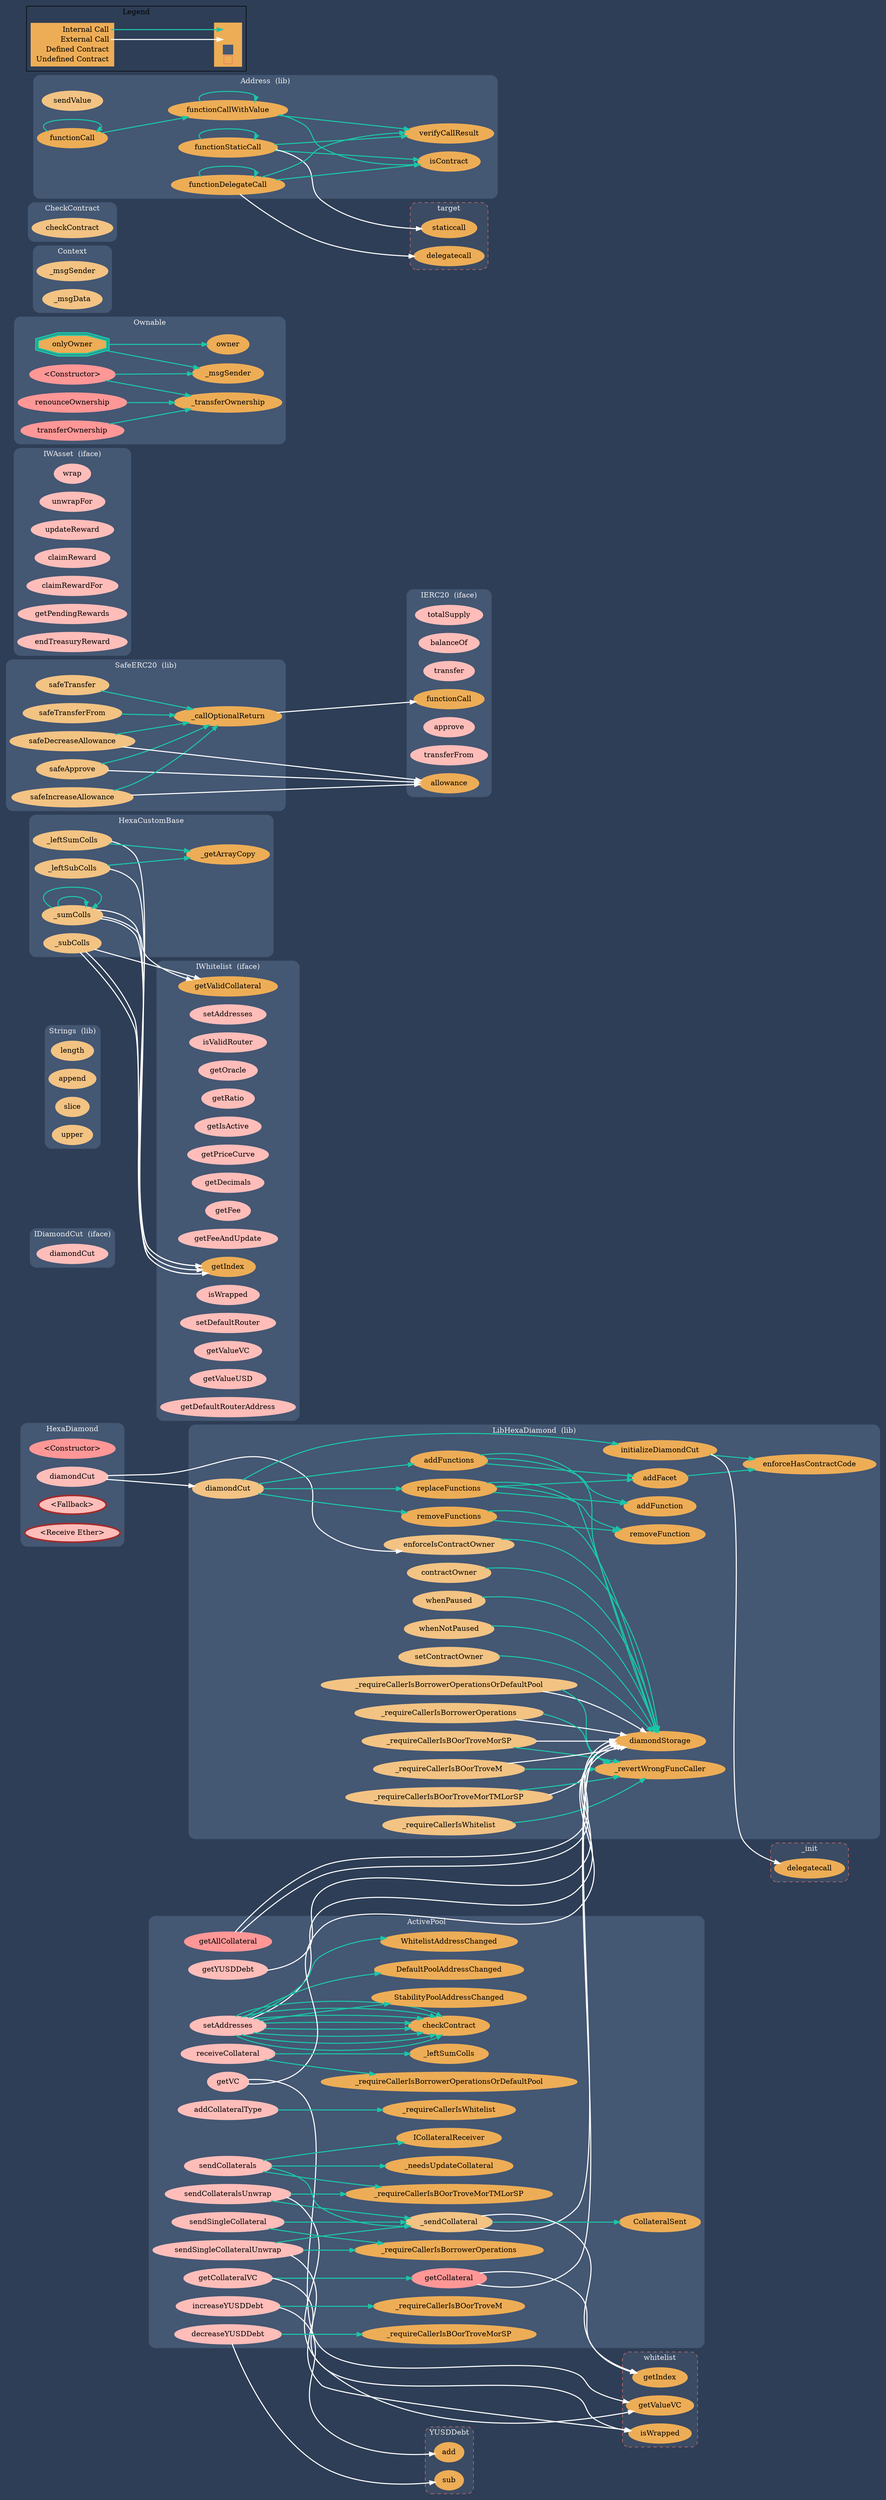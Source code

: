digraph G {
  graph [ ratio = "auto", page = "100", compound =true, bgcolor = "#2e3e56" ];
  node [ style = "filled", fillcolor = "#edad56", color = "#edad56", penwidth =3 ];
  edge [ color = "#fcfcfc", penwidth =2, fontname = "helvetica Neue Ultra Light" ];
subgraph "clusterHexaDiamond" {
  graph [ label = "HexaDiamond", color = "#445773", fontcolor = "#f0f0f0", style = "rounded", bgcolor = "#445773" ];
  "HexaDiamond.<Constructor>" [ label = "<Constructor>", color = "#FF9797", fillcolor = "#FF9797" ];
  "HexaDiamond.diamondCut" [ label = "diamondCut", color = "#ffbdb9", fillcolor = "#ffbdb9" ];
  "HexaDiamond.<Fallback>" [ label = "<Fallback>", color = "brown", fillcolor = "#ffbdb9" ];
  "HexaDiamond.<Receive Ether>" [ label = "<Receive Ether>", color = "brown", fillcolor = "#ffbdb9" ];
}

subgraph "clusterLibHexaDiamond" {
  graph [ label = "LibHexaDiamond  (lib)", color = "#445773", fontcolor = "#f0f0f0", style = "rounded", bgcolor = "#445773" ];
  "LibHexaDiamond.enforceIsContractOwner" [ label = "enforceIsContractOwner", color = "#f2c383", fillcolor = "#f2c383" ];
  "LibHexaDiamond.diamondCut" [ label = "diamondCut", color = "#f2c383", fillcolor = "#f2c383" ];
  "LibHexaDiamond.diamondStorage" [ label = "diamondStorage" ];
  "LibHexaDiamond.setContractOwner" [ label = "setContractOwner", color = "#f2c383", fillcolor = "#f2c383" ];
  "LibHexaDiamond.contractOwner" [ label = "contractOwner", color = "#f2c383", fillcolor = "#f2c383" ];
  "LibHexaDiamond.whenPaused" [ label = "whenPaused", color = "#f2c383", fillcolor = "#f2c383" ];
  "LibHexaDiamond.whenNotPaused" [ label = "whenNotPaused", color = "#f2c383", fillcolor = "#f2c383" ];
  "LibHexaDiamond.addFunctions" [ label = "addFunctions" ];
  "LibHexaDiamond.replaceFunctions" [ label = "replaceFunctions" ];
  "LibHexaDiamond.removeFunctions" [ label = "removeFunctions" ];
  "LibHexaDiamond.addFacet" [ label = "addFacet" ];
  "LibHexaDiamond.addFunction" [ label = "addFunction" ];
  "LibHexaDiamond.removeFunction" [ label = "removeFunction" ];
  "LibHexaDiamond.initializeDiamondCut" [ label = "initializeDiamondCut" ];
  "LibHexaDiamond.enforceHasContractCode" [ label = "enforceHasContractCode" ];
  "LibHexaDiamond._requireCallerIsBOorTroveMorTMLorSP" [ label = "_requireCallerIsBOorTroveMorTMLorSP", color = "#f2c383", fillcolor = "#f2c383" ];
  "LibHexaDiamond._requireCallerIsBorrowerOperationsOrDefaultPool" [ label = "_requireCallerIsBorrowerOperationsOrDefaultPool", color = "#f2c383", fillcolor = "#f2c383" ];
  "LibHexaDiamond._requireCallerIsBorrowerOperations" [ label = "_requireCallerIsBorrowerOperations", color = "#f2c383", fillcolor = "#f2c383" ];
  "LibHexaDiamond._requireCallerIsBOorTroveMorSP" [ label = "_requireCallerIsBOorTroveMorSP", color = "#f2c383", fillcolor = "#f2c383" ];
  "LibHexaDiamond._requireCallerIsBOorTroveM" [ label = "_requireCallerIsBOorTroveM", color = "#f2c383", fillcolor = "#f2c383" ];
  "LibHexaDiamond._requireCallerIsWhitelist" [ label = "_requireCallerIsWhitelist", color = "#f2c383", fillcolor = "#f2c383" ];
  "LibHexaDiamond._revertWrongFuncCaller" [ label = "_revertWrongFuncCaller" ];
}

subgraph "clusterIDiamondCut" {
  graph [ label = "IDiamondCut  (iface)", color = "#445773", fontcolor = "#f0f0f0", style = "rounded", bgcolor = "#445773" ];
  "IDiamondCut.diamondCut" [ label = "diamondCut", color = "#ffbdb9", fillcolor = "#ffbdb9" ];
}

subgraph "clusterStrings" {
  graph [ label = "Strings  (lib)", color = "#445773", fontcolor = "#f0f0f0", style = "rounded", bgcolor = "#445773" ];
  "Strings.length" [ label = "length", color = "#f2c383", fillcolor = "#f2c383" ];
  "Strings.append" [ label = "append", color = "#f2c383", fillcolor = "#f2c383" ];
  "Strings.slice" [ label = "slice", color = "#f2c383", fillcolor = "#f2c383" ];
  "Strings.upper" [ label = "upper", color = "#f2c383", fillcolor = "#f2c383" ];
}

subgraph "clusterActivePool" {
  graph [ label = "ActivePool", color = "#445773", fontcolor = "#f0f0f0", style = "rounded", bgcolor = "#445773" ];
  "ActivePool.setAddresses" [ label = "setAddresses", color = "#ffbdb9", fillcolor = "#ffbdb9" ];
  "ActivePool.getCollateral" [ label = "getCollateral", color = "#FF9797", fillcolor = "#FF9797" ];
  "ActivePool.getAllCollateral" [ label = "getAllCollateral", color = "#FF9797", fillcolor = "#FF9797" ];
  "ActivePool.getCollateralVC" [ label = "getCollateralVC", color = "#ffbdb9", fillcolor = "#ffbdb9" ];
  "ActivePool.getVC" [ label = "getVC", color = "#ffbdb9", fillcolor = "#ffbdb9" ];
  "ActivePool.getYUSDDebt" [ label = "getYUSDDebt", color = "#ffbdb9", fillcolor = "#ffbdb9" ];
  "ActivePool._sendCollateral" [ label = "_sendCollateral", color = "#f2c383", fillcolor = "#f2c383" ];
  "ActivePool.sendCollaterals" [ label = "sendCollaterals", color = "#ffbdb9", fillcolor = "#ffbdb9" ];
  "ActivePool.sendCollateralsUnwrap" [ label = "sendCollateralsUnwrap", color = "#ffbdb9", fillcolor = "#ffbdb9" ];
  "ActivePool.sendSingleCollateral" [ label = "sendSingleCollateral", color = "#ffbdb9", fillcolor = "#ffbdb9" ];
  "ActivePool.sendSingleCollateralUnwrap" [ label = "sendSingleCollateralUnwrap", color = "#ffbdb9", fillcolor = "#ffbdb9" ];
  "ActivePool._needsUpdateCollateral" [ label = "_needsUpdateCollateral" ];
  "ActivePool.increaseYUSDDebt" [ label = "increaseYUSDDebt", color = "#ffbdb9", fillcolor = "#ffbdb9" ];
  "ActivePool.decreaseYUSDDebt" [ label = "decreaseYUSDDebt", color = "#ffbdb9", fillcolor = "#ffbdb9" ];
  "ActivePool.receiveCollateral" [ label = "receiveCollateral", color = "#ffbdb9", fillcolor = "#ffbdb9" ];
  "ActivePool.addCollateralType" [ label = "addCollateralType", color = "#ffbdb9", fillcolor = "#ffbdb9" ];
  "ActivePool.checkContract" [ label = "checkContract" ];
  "ActivePool.StabilityPoolAddressChanged" [ label = "StabilityPoolAddressChanged" ];
  "ActivePool.DefaultPoolAddressChanged" [ label = "DefaultPoolAddressChanged" ];
  "ActivePool.WhitelistAddressChanged" [ label = "WhitelistAddressChanged" ];
  "ActivePool.CollateralSent" [ label = "CollateralSent" ];
  "ActivePool._requireCallerIsBOorTroveMorTMLorSP" [ label = "_requireCallerIsBOorTroveMorTMLorSP" ];
  "ActivePool.ICollateralReceiver" [ label = "ICollateralReceiver" ];
  "ActivePool._requireCallerIsBorrowerOperations" [ label = "_requireCallerIsBorrowerOperations" ];
  "ActivePool._requireCallerIsBOorTroveM" [ label = "_requireCallerIsBOorTroveM" ];
  "ActivePool._requireCallerIsBOorTroveMorSP" [ label = "_requireCallerIsBOorTroveMorSP" ];
  "ActivePool._requireCallerIsBorrowerOperationsOrDefaultPool" [ label = "_requireCallerIsBorrowerOperationsOrDefaultPool" ];
  "ActivePool._leftSumColls" [ label = "_leftSumColls" ];
  "ActivePool._requireCallerIsWhitelist" [ label = "_requireCallerIsWhitelist" ];
}

subgraph "clusterIWhitelist" {
  graph [ label = "IWhitelist  (iface)", color = "#445773", fontcolor = "#f0f0f0", style = "rounded", bgcolor = "#445773" ];
  "IWhitelist.getValidCollateral" [ label = "getValidCollateral" ];
  "IWhitelist.setAddresses" [ label = "setAddresses", color = "#ffbdb9", fillcolor = "#ffbdb9" ];
  "IWhitelist.isValidRouter" [ label = "isValidRouter", color = "#ffbdb9", fillcolor = "#ffbdb9" ];
  "IWhitelist.getOracle" [ label = "getOracle", color = "#ffbdb9", fillcolor = "#ffbdb9" ];
  "IWhitelist.getRatio" [ label = "getRatio", color = "#ffbdb9", fillcolor = "#ffbdb9" ];
  "IWhitelist.getIsActive" [ label = "getIsActive", color = "#ffbdb9", fillcolor = "#ffbdb9" ];
  "IWhitelist.getPriceCurve" [ label = "getPriceCurve", color = "#ffbdb9", fillcolor = "#ffbdb9" ];
  "IWhitelist.getDecimals" [ label = "getDecimals", color = "#ffbdb9", fillcolor = "#ffbdb9" ];
  "IWhitelist.getFee" [ label = "getFee", color = "#ffbdb9", fillcolor = "#ffbdb9" ];
  "IWhitelist.getFeeAndUpdate" [ label = "getFeeAndUpdate", color = "#ffbdb9", fillcolor = "#ffbdb9" ];
  "IWhitelist.getIndex" [ label = "getIndex" ];
  "IWhitelist.isWrapped" [ label = "isWrapped", color = "#ffbdb9", fillcolor = "#ffbdb9" ];
  "IWhitelist.setDefaultRouter" [ label = "setDefaultRouter", color = "#ffbdb9", fillcolor = "#ffbdb9" ];
  "IWhitelist.getValueVC" [ label = "getValueVC", color = "#ffbdb9", fillcolor = "#ffbdb9" ];
  "IWhitelist.getValueUSD" [ label = "getValueUSD", color = "#ffbdb9", fillcolor = "#ffbdb9" ];
  "IWhitelist.getDefaultRouterAddress" [ label = "getDefaultRouterAddress", color = "#ffbdb9", fillcolor = "#ffbdb9" ];
}

subgraph "clusterIERC20" {
  graph [ label = "IERC20  (iface)", color = "#445773", fontcolor = "#f0f0f0", style = "rounded", bgcolor = "#445773" ];
  "IERC20.totalSupply" [ label = "totalSupply", color = "#ffbdb9", fillcolor = "#ffbdb9" ];
  "IERC20.balanceOf" [ label = "balanceOf", color = "#ffbdb9", fillcolor = "#ffbdb9" ];
  "IERC20.transfer" [ label = "transfer", color = "#ffbdb9", fillcolor = "#ffbdb9" ];
  "IERC20.allowance" [ label = "allowance" ];
  "IERC20.approve" [ label = "approve", color = "#ffbdb9", fillcolor = "#ffbdb9" ];
  "IERC20.transferFrom" [ label = "transferFrom", color = "#ffbdb9", fillcolor = "#ffbdb9" ];
  "IERC20.functionCall" [ label = "functionCall" ];
}

subgraph "clusterIWAsset" {
  graph [ label = "IWAsset  (iface)", color = "#445773", fontcolor = "#f0f0f0", style = "rounded", bgcolor = "#445773" ];
  "IWAsset.wrap" [ label = "wrap", color = "#ffbdb9", fillcolor = "#ffbdb9" ];
  "IWAsset.unwrapFor" [ label = "unwrapFor", color = "#ffbdb9", fillcolor = "#ffbdb9" ];
  "IWAsset.updateReward" [ label = "updateReward", color = "#ffbdb9", fillcolor = "#ffbdb9" ];
  "IWAsset.claimReward" [ label = "claimReward", color = "#ffbdb9", fillcolor = "#ffbdb9" ];
  "IWAsset.claimRewardFor" [ label = "claimRewardFor", color = "#ffbdb9", fillcolor = "#ffbdb9" ];
  "IWAsset.getPendingRewards" [ label = "getPendingRewards", color = "#ffbdb9", fillcolor = "#ffbdb9" ];
  "IWAsset.endTreasuryReward" [ label = "endTreasuryReward", color = "#ffbdb9", fillcolor = "#ffbdb9" ];
}

subgraph "clusterOwnable" {
  graph [ label = "Ownable", color = "#445773", fontcolor = "#f0f0f0", style = "rounded", bgcolor = "#445773" ];
  "Ownable.<Constructor>" [ label = "<Constructor>", color = "#FF9797", fillcolor = "#FF9797" ];
  "Ownable.owner" [ label = "owner" ];
  "Ownable.onlyOwner" [ label = "onlyOwner", color = "#1bc6a6", shape =doubleoctagon ];
  "Ownable.renounceOwnership" [ label = "renounceOwnership", color = "#FF9797", fillcolor = "#FF9797" ];
  "Ownable.transferOwnership" [ label = "transferOwnership", color = "#FF9797", fillcolor = "#FF9797" ];
  "Ownable._transferOwnership" [ label = "_transferOwnership" ];
  "Ownable._msgSender" [ label = "_msgSender" ];
}

subgraph "clusterContext" {
  graph [ label = "Context", color = "#445773", fontcolor = "#f0f0f0", style = "rounded", bgcolor = "#445773" ];
  "Context._msgSender" [ label = "_msgSender", color = "#f2c383", fillcolor = "#f2c383" ];
  "Context._msgData" [ label = "_msgData", color = "#f2c383", fillcolor = "#f2c383" ];
}

subgraph "clusterCheckContract" {
  graph [ label = "CheckContract", color = "#445773", fontcolor = "#f0f0f0", style = "rounded", bgcolor = "#445773" ];
  "CheckContract.checkContract" [ label = "checkContract", color = "#f2c383", fillcolor = "#f2c383" ];
}

subgraph "clusterHexaCustomBase" {
  graph [ label = "HexaCustomBase", color = "#445773", fontcolor = "#f0f0f0", style = "rounded", bgcolor = "#445773" ];
  "HexaCustomBase._sumColls" [ label = "_sumColls", color = "#f2c383", fillcolor = "#f2c383" ];
  "HexaCustomBase._leftSumColls" [ label = "_leftSumColls", color = "#f2c383", fillcolor = "#f2c383" ];
  "HexaCustomBase._leftSubColls" [ label = "_leftSubColls", color = "#f2c383", fillcolor = "#f2c383" ];
  "HexaCustomBase._subColls" [ label = "_subColls", color = "#f2c383", fillcolor = "#f2c383" ];
  "HexaCustomBase._getArrayCopy" [ label = "_getArrayCopy" ];
}

subgraph "clusterBaseMath" {
  graph [ label = "BaseMath", color = "#445773", fontcolor = "#f0f0f0", style = "rounded", bgcolor = "#445773" ];
}

subgraph "clusterSafeERC20" {
  graph [ label = "SafeERC20  (lib)", color = "#445773", fontcolor = "#f0f0f0", style = "rounded", bgcolor = "#445773" ];
  "SafeERC20.safeTransfer" [ label = "safeTransfer", color = "#f2c383", fillcolor = "#f2c383" ];
  "SafeERC20.safeTransferFrom" [ label = "safeTransferFrom", color = "#f2c383", fillcolor = "#f2c383" ];
  "SafeERC20.safeApprove" [ label = "safeApprove", color = "#f2c383", fillcolor = "#f2c383" ];
  "SafeERC20.safeIncreaseAllowance" [ label = "safeIncreaseAllowance", color = "#f2c383", fillcolor = "#f2c383" ];
  "SafeERC20.safeDecreaseAllowance" [ label = "safeDecreaseAllowance", color = "#f2c383", fillcolor = "#f2c383" ];
  "SafeERC20._callOptionalReturn" [ label = "_callOptionalReturn" ];
}

subgraph "clusterAddress" {
  graph [ label = "Address  (lib)", color = "#445773", fontcolor = "#f0f0f0", style = "rounded", bgcolor = "#445773" ];
  "Address.isContract" [ label = "isContract" ];
  "Address.sendValue" [ label = "sendValue", color = "#f2c383", fillcolor = "#f2c383" ];
  "Address.functionCall" [ label = "functionCall" ];
  "Address.functionCallWithValue" [ label = "functionCallWithValue" ];
  "Address.functionStaticCall" [ label = "functionStaticCall" ];
  "Address.functionDelegateCall" [ label = "functionDelegateCall" ];
  "Address.verifyCallResult" [ label = "verifyCallResult" ];
}

subgraph "cluster_init" {
  graph [ label = "_init", color = "#e8726d", fontcolor = "#f0f0f0", style = "rounded,dashed", bgcolor = "#3b4b63" ];
  "_init.delegatecall" [ label = "delegatecall" ];
}

subgraph "clusterwhitelist" {
  graph [ label = "whitelist", color = "#e8726d", fontcolor = "#f0f0f0", style = "rounded,dashed", bgcolor = "#3b4b63" ];
  "whitelist.getIndex" [ label = "getIndex" ];
  "whitelist.getValueVC" [ label = "getValueVC" ];
  "whitelist.isWrapped" [ label = "isWrapped" ];
}

subgraph "clusterYUSDDebt" {
  graph [ label = "YUSDDebt", color = "#e8726d", fontcolor = "#f0f0f0", style = "rounded,dashed", bgcolor = "#3b4b63" ];
  "YUSDDebt.add" [ label = "add" ];
  "YUSDDebt.sub" [ label = "sub" ];
}

subgraph "clustertarget" {
  graph [ label = "target", color = "#e8726d", fontcolor = "#f0f0f0", style = "rounded,dashed", bgcolor = "#3b4b63" ];
  "target.staticcall" [ label = "staticcall" ];
  "target.delegatecall" [ label = "delegatecall" ];
}

  "HexaDiamond.diamondCut";
  "LibHexaDiamond.enforceIsContractOwner";
  "LibHexaDiamond.diamondCut";
  "LibHexaDiamond.setContractOwner";
  "LibHexaDiamond.diamondStorage";
  "LibHexaDiamond.contractOwner";
  "LibHexaDiamond.whenPaused";
  "LibHexaDiamond.whenNotPaused";
  "LibHexaDiamond.addFunctions";
  "LibHexaDiamond.replaceFunctions";
  "LibHexaDiamond.removeFunctions";
  "LibHexaDiamond.initializeDiamondCut";
  "LibHexaDiamond.addFacet";
  "LibHexaDiamond.addFunction";
  "LibHexaDiamond.removeFunction";
  "LibHexaDiamond.enforceHasContractCode";
  "_init.delegatecall";
  "LibHexaDiamond._requireCallerIsBOorTroveMorTMLorSP";
  "LibHexaDiamond._revertWrongFuncCaller";
  "LibHexaDiamond._requireCallerIsBorrowerOperationsOrDefaultPool";
  "LibHexaDiamond._requireCallerIsBorrowerOperations";
  "LibHexaDiamond._requireCallerIsBOorTroveMorSP";
  "LibHexaDiamond._requireCallerIsBOorTroveM";
  "LibHexaDiamond._requireCallerIsWhitelist";
  "ActivePool.setAddresses";
  "ActivePool.checkContract";
  "ActivePool.StabilityPoolAddressChanged";
  "ActivePool.DefaultPoolAddressChanged";
  "ActivePool.WhitelistAddressChanged";
  "ActivePool.getCollateral";
  "whitelist.getIndex";
  "ActivePool.getAllCollateral";
  "ActivePool.getCollateralVC";
  "whitelist.getValueVC";
  "ActivePool.getVC";
  "ActivePool.getYUSDDebt";
  "ActivePool._sendCollateral";
  "ActivePool.CollateralSent";
  "ActivePool.sendCollaterals";
  "ActivePool._requireCallerIsBOorTroveMorTMLorSP";
  "ActivePool._needsUpdateCollateral";
  "ActivePool.ICollateralReceiver";
  "ActivePool.sendCollateralsUnwrap";
  "whitelist.isWrapped";
  "ActivePool.sendSingleCollateral";
  "ActivePool._requireCallerIsBorrowerOperations";
  "ActivePool.sendSingleCollateralUnwrap";
  "ActivePool.increaseYUSDDebt";
  "ActivePool._requireCallerIsBOorTroveM";
  "YUSDDebt.add";
  "ActivePool.decreaseYUSDDebt";
  "ActivePool._requireCallerIsBOorTroveMorSP";
  "YUSDDebt.sub";
  "ActivePool.receiveCollateral";
  "ActivePool._requireCallerIsBorrowerOperationsOrDefaultPool";
  "ActivePool._leftSumColls";
  "ActivePool.addCollateralType";
  "ActivePool._requireCallerIsWhitelist";
  "Ownable.<Constructor>";
  "Ownable._transferOwnership";
  "Ownable._msgSender";
  "Ownable.onlyOwner";
  "Ownable.owner";
  "Ownable.renounceOwnership";
  "Ownable.transferOwnership";
  "HexaCustomBase._sumColls";
  "IWhitelist.getValidCollateral";
  "IWhitelist.getIndex";
  "HexaCustomBase._leftSumColls";
  "HexaCustomBase._getArrayCopy";
  "HexaCustomBase._leftSubColls";
  "HexaCustomBase._subColls";
  "SafeERC20.safeTransfer";
  "SafeERC20._callOptionalReturn";
  "SafeERC20.safeTransferFrom";
  "SafeERC20.safeApprove";
  "IERC20.allowance";
  "SafeERC20.safeIncreaseAllowance";
  "SafeERC20.safeDecreaseAllowance";
  "IERC20.functionCall";
  "Address.functionCall";
  "Address.functionCallWithValue";
  "Address.isContract";
  "Address.verifyCallResult";
  "Address.functionStaticCall";
  "target.staticcall";
  "Address.functionDelegateCall";
  "target.delegatecall";
  "HexaDiamond.diamondCut" -> "LibHexaDiamond.enforceIsContractOwner" [ color = "white" ];
  "HexaDiamond.diamondCut" -> "LibHexaDiamond.diamondCut" [ color = "white" ];
  "LibHexaDiamond.setContractOwner" -> "LibHexaDiamond.diamondStorage" [ color = "#1bc6a6" ];
  "LibHexaDiamond.contractOwner" -> "LibHexaDiamond.diamondStorage" [ color = "#1bc6a6" ];
  "LibHexaDiamond.enforceIsContractOwner" -> "LibHexaDiamond.diamondStorage" [ color = "#1bc6a6" ];
  "LibHexaDiamond.whenPaused" -> "LibHexaDiamond.diamondStorage" [ color = "#1bc6a6" ];
  "LibHexaDiamond.whenNotPaused" -> "LibHexaDiamond.diamondStorage" [ color = "#1bc6a6" ];
  "LibHexaDiamond.diamondCut" -> "LibHexaDiamond.addFunctions" [ color = "#1bc6a6" ];
  "LibHexaDiamond.diamondCut" -> "LibHexaDiamond.replaceFunctions" [ color = "#1bc6a6" ];
  "LibHexaDiamond.diamondCut" -> "LibHexaDiamond.removeFunctions" [ color = "#1bc6a6" ];
  "LibHexaDiamond.diamondCut" -> "LibHexaDiamond.initializeDiamondCut" [ color = "#1bc6a6" ];
  "LibHexaDiamond.addFunctions" -> "LibHexaDiamond.diamondStorage" [ color = "#1bc6a6" ];
  "LibHexaDiamond.addFunctions" -> "LibHexaDiamond.addFacet" [ color = "#1bc6a6" ];
  "LibHexaDiamond.addFunctions" -> "LibHexaDiamond.addFunction" [ color = "#1bc6a6" ];
  "LibHexaDiamond.replaceFunctions" -> "LibHexaDiamond.diamondStorage" [ color = "#1bc6a6" ];
  "LibHexaDiamond.replaceFunctions" -> "LibHexaDiamond.addFacet" [ color = "#1bc6a6" ];
  "LibHexaDiamond.replaceFunctions" -> "LibHexaDiamond.removeFunction" [ color = "#1bc6a6" ];
  "LibHexaDiamond.replaceFunctions" -> "LibHexaDiamond.addFunction" [ color = "#1bc6a6" ];
  "LibHexaDiamond.removeFunctions" -> "LibHexaDiamond.diamondStorage" [ color = "#1bc6a6" ];
  "LibHexaDiamond.removeFunctions" -> "LibHexaDiamond.removeFunction" [ color = "#1bc6a6" ];
  "LibHexaDiamond.addFacet" -> "LibHexaDiamond.enforceHasContractCode" [ color = "#1bc6a6" ];
  "LibHexaDiamond.initializeDiamondCut" -> "LibHexaDiamond.enforceHasContractCode" [ color = "#1bc6a6" ];
  "LibHexaDiamond.initializeDiamondCut" -> "_init.delegatecall" [ color = "white" ];
  "LibHexaDiamond._requireCallerIsBOorTroveMorTMLorSP" -> "LibHexaDiamond.diamondStorage" [ color = "white" ];
  "LibHexaDiamond._requireCallerIsBOorTroveMorTMLorSP" -> "LibHexaDiamond._revertWrongFuncCaller" [ color = "#1bc6a6" ];
  "LibHexaDiamond._requireCallerIsBorrowerOperationsOrDefaultPool" -> "LibHexaDiamond.diamondStorage" [ color = "white" ];
  "LibHexaDiamond._requireCallerIsBorrowerOperationsOrDefaultPool" -> "LibHexaDiamond._revertWrongFuncCaller" [ color = "#1bc6a6" ];
  "LibHexaDiamond._requireCallerIsBorrowerOperations" -> "LibHexaDiamond.diamondStorage" [ color = "white" ];
  "LibHexaDiamond._requireCallerIsBorrowerOperations" -> "LibHexaDiamond._revertWrongFuncCaller" [ color = "#1bc6a6" ];
  "LibHexaDiamond._requireCallerIsBOorTroveMorSP" -> "LibHexaDiamond.diamondStorage" [ color = "white" ];
  "LibHexaDiamond._requireCallerIsBOorTroveMorSP" -> "LibHexaDiamond._revertWrongFuncCaller" [ color = "#1bc6a6" ];
  "LibHexaDiamond._requireCallerIsBOorTroveM" -> "LibHexaDiamond.diamondStorage" [ color = "white" ];
  "LibHexaDiamond._requireCallerIsBOorTroveM" -> "LibHexaDiamond._revertWrongFuncCaller" [ color = "#1bc6a6" ];
  "LibHexaDiamond._requireCallerIsWhitelist" -> "LibHexaDiamond._revertWrongFuncCaller" [ color = "#1bc6a6" ];
  "ActivePool.setAddresses" -> "ActivePool.checkContract" [ color = "#1bc6a6" ];
  "ActivePool.setAddresses" -> "ActivePool.checkContract" [ color = "#1bc6a6" ];
  "ActivePool.setAddresses" -> "ActivePool.checkContract" [ color = "#1bc6a6" ];
  "ActivePool.setAddresses" -> "ActivePool.checkContract" [ color = "#1bc6a6" ];
  "ActivePool.setAddresses" -> "ActivePool.checkContract" [ color = "#1bc6a6" ];
  "ActivePool.setAddresses" -> "ActivePool.checkContract" [ color = "#1bc6a6" ];
  "ActivePool.setAddresses" -> "ActivePool.checkContract" [ color = "#1bc6a6" ];
  "ActivePool.setAddresses" -> "ActivePool.checkContract" [ color = "#1bc6a6" ];
  "ActivePool.setAddresses" -> "LibHexaDiamond.diamondStorage" [ color = "white" ];
  "ActivePool.setAddresses" -> "ActivePool.StabilityPoolAddressChanged" [ color = "#1bc6a6" ];
  "ActivePool.setAddresses" -> "ActivePool.DefaultPoolAddressChanged" [ color = "#1bc6a6" ];
  "ActivePool.setAddresses" -> "ActivePool.WhitelistAddressChanged" [ color = "#1bc6a6" ];
  "ActivePool.getCollateral" -> "LibHexaDiamond.diamondStorage" [ color = "white" ];
  "ActivePool.getCollateral" -> "whitelist.getIndex" [ color = "white" ];
  "ActivePool.getAllCollateral" -> "LibHexaDiamond.diamondStorage" [ color = "white" ];
  "ActivePool.getAllCollateral" -> "LibHexaDiamond.diamondStorage" [ color = "white" ];
  "ActivePool.getCollateralVC" -> "whitelist.getValueVC" [ color = "white" ];
  "ActivePool.getCollateralVC" -> "ActivePool.getCollateral" [ color = "#1bc6a6" ];
  "ActivePool.getVC" -> "LibHexaDiamond.diamondStorage" [ color = "white" ];
  "ActivePool.getVC" -> "whitelist.getValueVC" [ color = "white" ];
  "ActivePool.getYUSDDebt" -> "LibHexaDiamond.diamondStorage" [ color = "white" ];
  "ActivePool._sendCollateral" -> "LibHexaDiamond.diamondStorage" [ color = "white" ];
  "ActivePool._sendCollateral" -> "whitelist.getIndex" [ color = "white" ];
  "ActivePool._sendCollateral" -> "ActivePool.CollateralSent" [ color = "#1bc6a6" ];
  "ActivePool.sendCollaterals" -> "ActivePool._requireCallerIsBOorTroveMorTMLorSP" [ color = "#1bc6a6" ];
  "ActivePool.sendCollaterals" -> "ActivePool._sendCollateral" [ color = "#1bc6a6" ];
  "ActivePool.sendCollaterals" -> "ActivePool._needsUpdateCollateral" [ color = "#1bc6a6" ];
  "ActivePool.sendCollaterals" -> "ActivePool.ICollateralReceiver" [ color = "#1bc6a6" ];
  "ActivePool.sendCollateralsUnwrap" -> "ActivePool._requireCallerIsBOorTroveMorTMLorSP" [ color = "#1bc6a6" ];
  "ActivePool.sendCollateralsUnwrap" -> "whitelist.isWrapped" [ color = "white" ];
  "ActivePool.sendCollateralsUnwrap" -> "ActivePool._sendCollateral" [ color = "#1bc6a6" ];
  "ActivePool.sendSingleCollateral" -> "ActivePool._requireCallerIsBorrowerOperations" [ color = "#1bc6a6" ];
  "ActivePool.sendSingleCollateral" -> "ActivePool._sendCollateral" [ color = "#1bc6a6" ];
  "ActivePool.sendSingleCollateralUnwrap" -> "ActivePool._requireCallerIsBorrowerOperations" [ color = "#1bc6a6" ];
  "ActivePool.sendSingleCollateralUnwrap" -> "whitelist.isWrapped" [ color = "white" ];
  "ActivePool.sendSingleCollateralUnwrap" -> "ActivePool._sendCollateral" [ color = "#1bc6a6" ];
  "ActivePool.increaseYUSDDebt" -> "ActivePool._requireCallerIsBOorTroveM" [ color = "#1bc6a6" ];
  "ActivePool.increaseYUSDDebt" -> "YUSDDebt.add" [ color = "white" ];
  "ActivePool.decreaseYUSDDebt" -> "ActivePool._requireCallerIsBOorTroveMorSP" [ color = "#1bc6a6" ];
  "ActivePool.decreaseYUSDDebt" -> "YUSDDebt.sub" [ color = "white" ];
  "ActivePool.receiveCollateral" -> "ActivePool._requireCallerIsBorrowerOperationsOrDefaultPool" [ color = "#1bc6a6" ];
  "ActivePool.receiveCollateral" -> "ActivePool._leftSumColls" [ color = "#1bc6a6" ];
  "ActivePool.addCollateralType" -> "ActivePool._requireCallerIsWhitelist" [ color = "#1bc6a6" ];
  "Ownable.<Constructor>" -> "Ownable._transferOwnership" [ color = "#1bc6a6" ];
  "Ownable.<Constructor>" -> "Ownable._msgSender" [ color = "#1bc6a6" ];
  "Ownable.onlyOwner" -> "Ownable.owner" [ color = "#1bc6a6" ];
  "Ownable.onlyOwner" -> "Ownable._msgSender" [ color = "#1bc6a6" ];
  "Ownable.renounceOwnership" -> "Ownable._transferOwnership" [ color = "#1bc6a6" ];
  "Ownable.transferOwnership" -> "Ownable._transferOwnership" [ color = "#1bc6a6" ];
  "HexaCustomBase._sumColls" -> "IWhitelist.getValidCollateral" [ color = "white" ];
  "HexaCustomBase._sumColls" -> "IWhitelist.getIndex" [ color = "white" ];
  "HexaCustomBase._sumColls" -> "IWhitelist.getIndex" [ color = "white" ];
  "HexaCustomBase._sumColls" -> "HexaCustomBase._sumColls" [ color = "#1bc6a6" ];
  "HexaCustomBase._sumColls" -> "HexaCustomBase._sumColls" [ color = "#1bc6a6" ];
  "HexaCustomBase._leftSumColls" -> "HexaCustomBase._getArrayCopy" [ color = "#1bc6a6" ];
  "HexaCustomBase._leftSumColls" -> "IWhitelist.getIndex" [ color = "white" ];
  "HexaCustomBase._leftSubColls" -> "HexaCustomBase._getArrayCopy" [ color = "#1bc6a6" ];
  "HexaCustomBase._leftSubColls" -> "IWhitelist.getIndex" [ color = "white" ];
  "HexaCustomBase._subColls" -> "IWhitelist.getValidCollateral" [ color = "white" ];
  "HexaCustomBase._subColls" -> "IWhitelist.getIndex" [ color = "white" ];
  "HexaCustomBase._subColls" -> "IWhitelist.getIndex" [ color = "white" ];
  "SafeERC20.safeTransfer" -> "SafeERC20._callOptionalReturn" [ color = "#1bc6a6" ];
  "SafeERC20.safeTransferFrom" -> "SafeERC20._callOptionalReturn" [ color = "#1bc6a6" ];
  "SafeERC20.safeApprove" -> "IERC20.allowance" [ color = "white" ];
  "SafeERC20.safeApprove" -> "SafeERC20._callOptionalReturn" [ color = "#1bc6a6" ];
  "SafeERC20.safeIncreaseAllowance" -> "IERC20.allowance" [ color = "white" ];
  "SafeERC20.safeIncreaseAllowance" -> "SafeERC20._callOptionalReturn" [ color = "#1bc6a6" ];
  "SafeERC20.safeDecreaseAllowance" -> "IERC20.allowance" [ color = "white" ];
  "SafeERC20.safeDecreaseAllowance" -> "SafeERC20._callOptionalReturn" [ color = "#1bc6a6" ];
  "SafeERC20._callOptionalReturn" -> "IERC20.functionCall" [ color = "white" ];
  "Address.functionCall" -> "Address.functionCall" [ color = "#1bc6a6" ];
  "Address.functionCall" -> "Address.functionCallWithValue" [ color = "#1bc6a6" ];
  "Address.functionCallWithValue" -> "Address.functionCallWithValue" [ color = "#1bc6a6" ];
  "Address.functionCallWithValue" -> "Address.isContract" [ color = "#1bc6a6" ];
  "Address.functionCallWithValue" -> "Address.verifyCallResult" [ color = "#1bc6a6" ];
  "Address.functionStaticCall" -> "Address.functionStaticCall" [ color = "#1bc6a6" ];
  "Address.functionStaticCall" -> "Address.isContract" [ color = "#1bc6a6" ];
  "Address.functionStaticCall" -> "target.staticcall" [ color = "white" ];
  "Address.functionStaticCall" -> "Address.verifyCallResult" [ color = "#1bc6a6" ];
  "Address.functionDelegateCall" -> "Address.functionDelegateCall" [ color = "#1bc6a6" ];
  "Address.functionDelegateCall" -> "Address.isContract" [ color = "#1bc6a6" ];
  "Address.functionDelegateCall" -> "target.delegatecall" [ color = "white" ];
  "Address.functionDelegateCall" -> "Address.verifyCallResult" [ color = "#1bc6a6" ];


rankdir=LR
node [shape=plaintext]
subgraph cluster_01 { 
label = "Legend";
key [label=<<table border="0" cellpadding="2" cellspacing="0" cellborder="0">
  <tr><td align="right" port="i1">Internal Call</td></tr>
  <tr><td align="right" port="i2">External Call</td></tr>
  <tr><td align="right" port="i3">Defined Contract</td></tr>
  <tr><td align="right" port="i4">Undefined Contract</td></tr>
  </table>>]
key2 [label=<<table border="0" cellpadding="2" cellspacing="0" cellborder="0">
  <tr><td port="i1">&nbsp;&nbsp;&nbsp;</td></tr>
  <tr><td port="i2">&nbsp;&nbsp;&nbsp;</td></tr>
  <tr><td port="i3" bgcolor="#445773">&nbsp;&nbsp;&nbsp;</td></tr>
  <tr><td port="i4">
    <table border="1" cellborder="0" cellspacing="0" cellpadding="7" color="#e8726d">
      <tr>
       <td></td>
      </tr>
     </table>
  </td></tr>
  </table>>]
key:i1:e -> key2:i1:w [color="#1bc6a6"]
key:i2:e -> key2:i2:w [color="white"]
}
}

